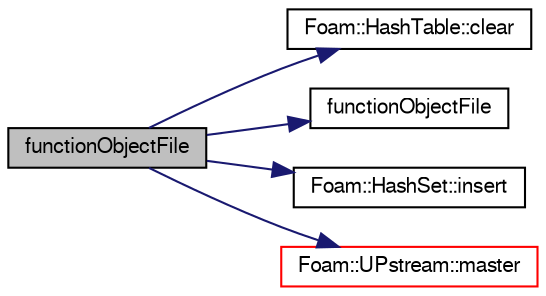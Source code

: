 digraph "functionObjectFile"
{
  bgcolor="transparent";
  edge [fontname="FreeSans",fontsize="10",labelfontname="FreeSans",labelfontsize="10"];
  node [fontname="FreeSans",fontsize="10",shape=record];
  rankdir="LR";
  Node7 [label="functionObjectFile",height=0.2,width=0.4,color="black", fillcolor="grey75", style="filled", fontcolor="black"];
  Node7 -> Node8 [color="midnightblue",fontsize="10",style="solid",fontname="FreeSans"];
  Node8 [label="Foam::HashTable::clear",height=0.2,width=0.4,color="black",URL="$a25702.html#ac8bb3912a3ce86b15842e79d0b421204",tooltip="Clear all entries from table. "];
  Node7 -> Node9 [color="midnightblue",fontsize="10",style="solid",fontname="FreeSans"];
  Node9 [label="functionObjectFile",height=0.2,width=0.4,color="black",URL="$a26122.html#a562e703b3187e582509b8c0ca79492f8",tooltip="Disallow default bitwise copy construct. "];
  Node7 -> Node10 [color="midnightblue",fontsize="10",style="solid",fontname="FreeSans"];
  Node10 [label="Foam::HashSet::insert",height=0.2,width=0.4,color="black",URL="$a25690.html#a49f0753d9652681fc3a81f59951a0ad7",tooltip="Insert a new entry. "];
  Node7 -> Node11 [color="midnightblue",fontsize="10",style="solid",fontname="FreeSans"];
  Node11 [label="Foam::UPstream::master",height=0.2,width=0.4,color="red",URL="$a26270.html#a36af549940a0aae3733774649594489f",tooltip="Am I the master process. "];
}

